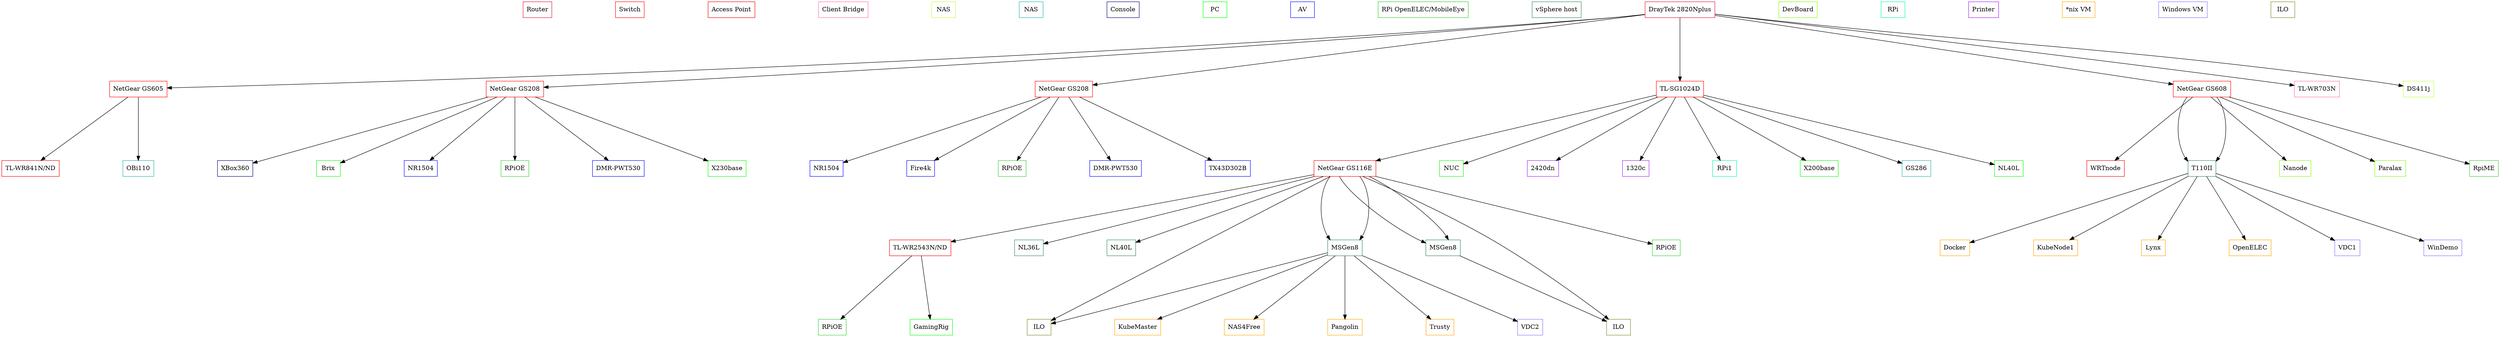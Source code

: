 digraph G {
  ranksep=2.0
  nodesep=2.0
  overlap="false"
  
  node [color="black", shape="rectangle"]
  
  "Routers" [label="Router", color="crimson"]
  "Switches" [label="Switch", color="red"]
  "APs" [label="Access Point", color="red2"]
  "ACs" [label="Client Bridge", color="hotpink"]
  "NASs" [label="NAS", color="olivedrab1"]
  "ATAs" [label="NAS", color="lightseagreen"]
  "Consoles" [label="Console", color="navy"]
  "PCs" [label="PC", color="green"]
  "AV" [label="AV", color="blue"]
  "RPiAs" [label="RPi OpenELEC/MobileEye", color="limegreen"]
  "vSphere" [label="vSphere host", color="seagreen"]
  
  "Router" [label="DrayTek 2820Nplus",color="crimson"]
  
  "DevBoards" [label="DevBoard", color="lawngreen"]
  "RPis" [label="RPi", color="mediumspringgreen"]
  "Printers" [label="Printer", color="purple"]
  "NixVMs" [label="*nix VM", color="orange"]
  "WinVMs" [label="Windows VM", color="lightslateblue"]
  "ILOs" [label="ILO", color="olivedrab"]
  
  "SwCloak" [label="NetGear GS605", color="red"]
  "SwGames" [label="NetGear GS208", color="red"]
  "SwLounge" [label="NetGear GS208", color="red"]
  "SwOffice" [label="TL-SG1024D", color="red"]
  "SwLoft" [label="NetGear GS116E", color="red"]
  "SwGarage" [label="NetGear GS608", color="red"]
  "ApBed1" [label="TL-WR841N/ND", color="red2"]
  "ApBed2" [label="TL-WR2543N/ND", color="red2"]
  "ApGarage" [label="WRTnode", color="red2"]
  "AcCloak" [label="TL-WR703N", color="hotpink"]
  
  "NAS" [label="DS411j", color="olivedrab1"]
  "OBi" [label="OBi110", color="lightseagreen"]
  
  "XBox" [label="XBox360", color="navy"]
  "Brix" [label="Brix", color="green"]
  "RxGames" [label="NR1504", color="blue"]
  "OEGames" [label="RPiOE", color="limegreen"]
  "DVRGames" [label="DMR-PWT530", color="blue"]
  "X230b" [label="X230base", color="green"]
  
  "RxLounge" [label="NR1504", color="blue"]
  "Fire" [label="Fire4k", color="blue"]
  "OELounge" [label="RPiOE", color="limegreen"]
  "DVRLounge" [label="DMR-PWT530", color="blue"]
  "TVLounge" [label="TX43D302B", color="blue"]
  
  "T110" [label="T110II", color="seagreen"]
  "Nanode" [label="Nanode", color="lawngreen"]
  "Paralax" [label="Paralax", color="lawngreen"]
  "MEGarage" [label="RpiME", color="limegreen"]
  
  "Docker" [label="Docker", color="orange"]
  "KubeNode1" [label="KubeNode1", color="orange"]
  "Lynx" [label="Lynx", color="orange"]
  "OpenELEC" [label="OpenELEC", color="orange"]
  "VDC1" [label="VDC1", color="lightslateblue"]
  "WinDemo" [label="WinDemo", color="lightslateblue"]
  
  
  "NUC" [label="NUC", color="green"]
  "PrBW" [label="2420dn", color="purple"]
  "PrC" [label="1320c", color="purple"]
  "RPi" [label="RPi1", color="mediumspringgreen"]
  "X200b" [label="X200base", color="green"]
  "ATA" [label="GS286", color="lightseagreen"]
  "Sidecar" [label="NL40L", color="green"]
  
  "Gen7-1" [label="NL36L", color="seagreen"]
  "Gen7-2" [label="NL40L", color="seagreen"]
  "Gen8-1" [label="MSGen8", color="seagreen"]
  "Gen8-1-ILO" [label="ILO", color="olivedrab"]
  "Gen8-2" [label="MSGen8", color="seagreen"]
  "Gen8-2-ILO" [label="ILO", color="olivedrab"]
  
  "KubeMaster" [label="KubeMaster", color="orange"]
  "NAS4Free" [label="NAS4Free", color="orange"]
  "Pangolin" [label="Pangolin", color="orange"]
  "Trusty" [label="Trusty", color="orange"]
  "VDC2" [label="VDC2", color="lightslateblue"]  
  
  "OEBed3" [label="RPiOE", color="limegreen"]
  
  "OEBed2" [label="RPiOE", color="limegreen"]
  "GamingRig" [label="GamingRig", color="green"]
  
  "Router" -> "SwCloak"
  "Router" -> "SwGames"
  "Router" -> "SwLounge"
  "Router" -> "SwOffice"
  "Router" -> "SwGarage"
  "Router" -> "AcCloak"
  "SwCloak" -> "ApBed1"
  "SwOffice" -> "SwLoft"
  "SwLoft" -> "ApBed2"
  "SwGarage" -> "ApGarage"
  
  "Router" -> "NAS"
  "SwCloak" -> "OBi"
  
  "SwGames" -> "XBox"
  "SwGames" -> "Brix"
  "SwGames" -> "RxGames"
  "SwGames" -> "OEGames"
  "SwGames" -> "DVRGames"
  "SwGames" -> "X230b"
  
  "SwLounge" -> "RxLounge"
  "SwLounge" -> "Fire"
  "SwLounge" -> "OELounge"
  "SwLounge" -> "DVRLounge"
  "SwLounge" -> "TVLounge"
  
  "SwGarage" -> "T110"
  "SwGarage" -> "T110"
  "SwGarage" -> "Nanode"
  "SwGarage" -> "Paralax"
  "SwGarage" -> "MEGarage"
  
  "T110" -> "Docker"
  "T110" -> "KubeNode1"
  "T110" -> "Lynx"
  "T110" -> "OpenELEC"
  "T110" -> "VDC1"
  "T110" -> "WinDemo"
  
  "SwOffice" -> "NUC"
  "SwOffice" -> "PrBW"
  "SwOffice" -> "PrC"
  "SwOffice" -> "RPi"
  "SwOffice" -> "X200b"
  "SwOffice" -> "ATA"
  "SwOffice" -> "Sidecar"
  
  "SwLoft" -> "Gen7-1"
  "SwLoft" -> "Gen7-2"
  "SwLoft" -> "Gen8-1"
  "SwLoft" -> "Gen8-2"
  "SwLoft" -> "Gen8-1"
  "SwLoft" -> "Gen8-2"
  "Gen8-1" -> "Gen8-1-ILO"
  "SwLoft" -> "Gen8-1-ILO"
  "Gen8-2" -> "Gen8-2-ILO"
  "SwLoft" -> "Gen8-2-ILO"
  "SwLoft" -> "OEBed3"
  
  "Gen8-1" -> "KubeMaster"
  "Gen8-1" -> "NAS4Free"
  "Gen8-1" -> "Pangolin"
  "Gen8-1" -> "Trusty"
  "Gen8-1" -> "VDC2"
  
  "ApBed2" -> "OEBed2"
  "ApBed2" -> "GamingRig"
  
}
